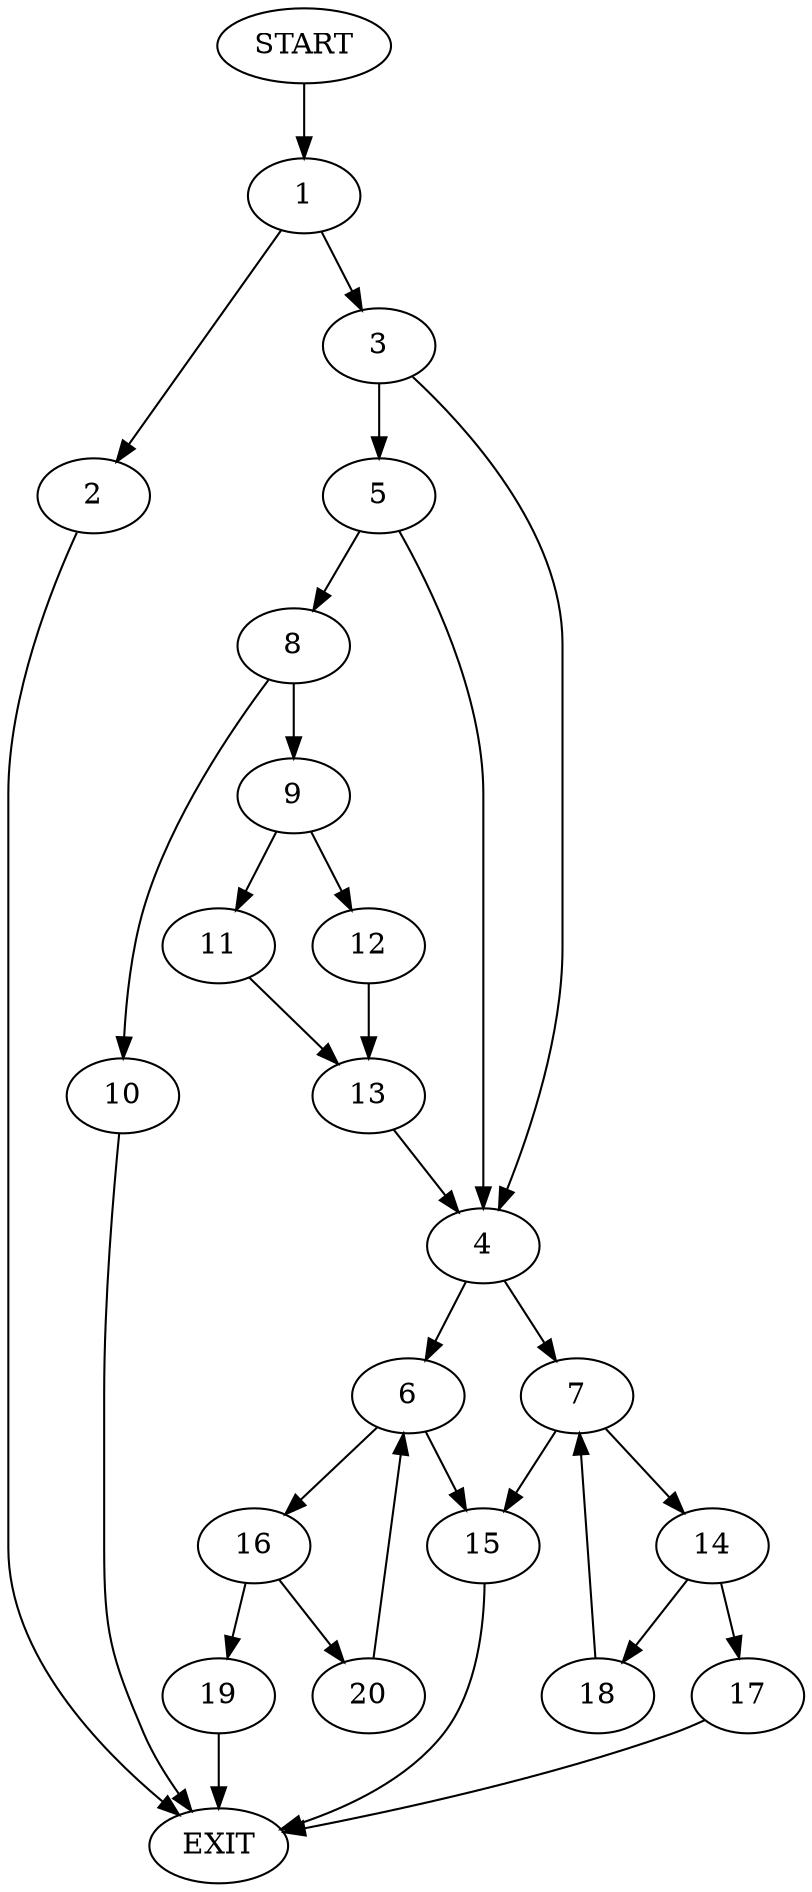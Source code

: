 digraph {
0 [label="START"]
21 [label="EXIT"]
0 -> 1
1 -> 2
1 -> 3
2 -> 21
3 -> 4
3 -> 5
4 -> 6
4 -> 7
5 -> 8
5 -> 4
8 -> 9
8 -> 10
9 -> 11
9 -> 12
10 -> 21
11 -> 13
12 -> 13
13 -> 4
7 -> 14
7 -> 15
6 -> 16
6 -> 15
15 -> 21
14 -> 17
14 -> 18
18 -> 7
17 -> 21
16 -> 19
16 -> 20
20 -> 6
19 -> 21
}
